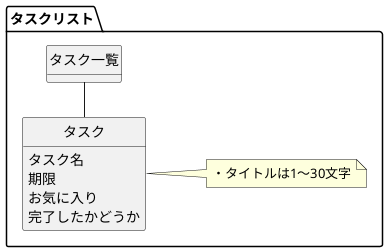 @startuml
left to right direction

hide circle
hide method

package タスクリスト {
    class タスク一覧 {
    }

    class タスク {
        タスク名
        期限
        お気に入り
        完了したかどうか
    }
    note right: ・タイトルは1〜30文字

    タスク - タスク一覧
}
@enduml